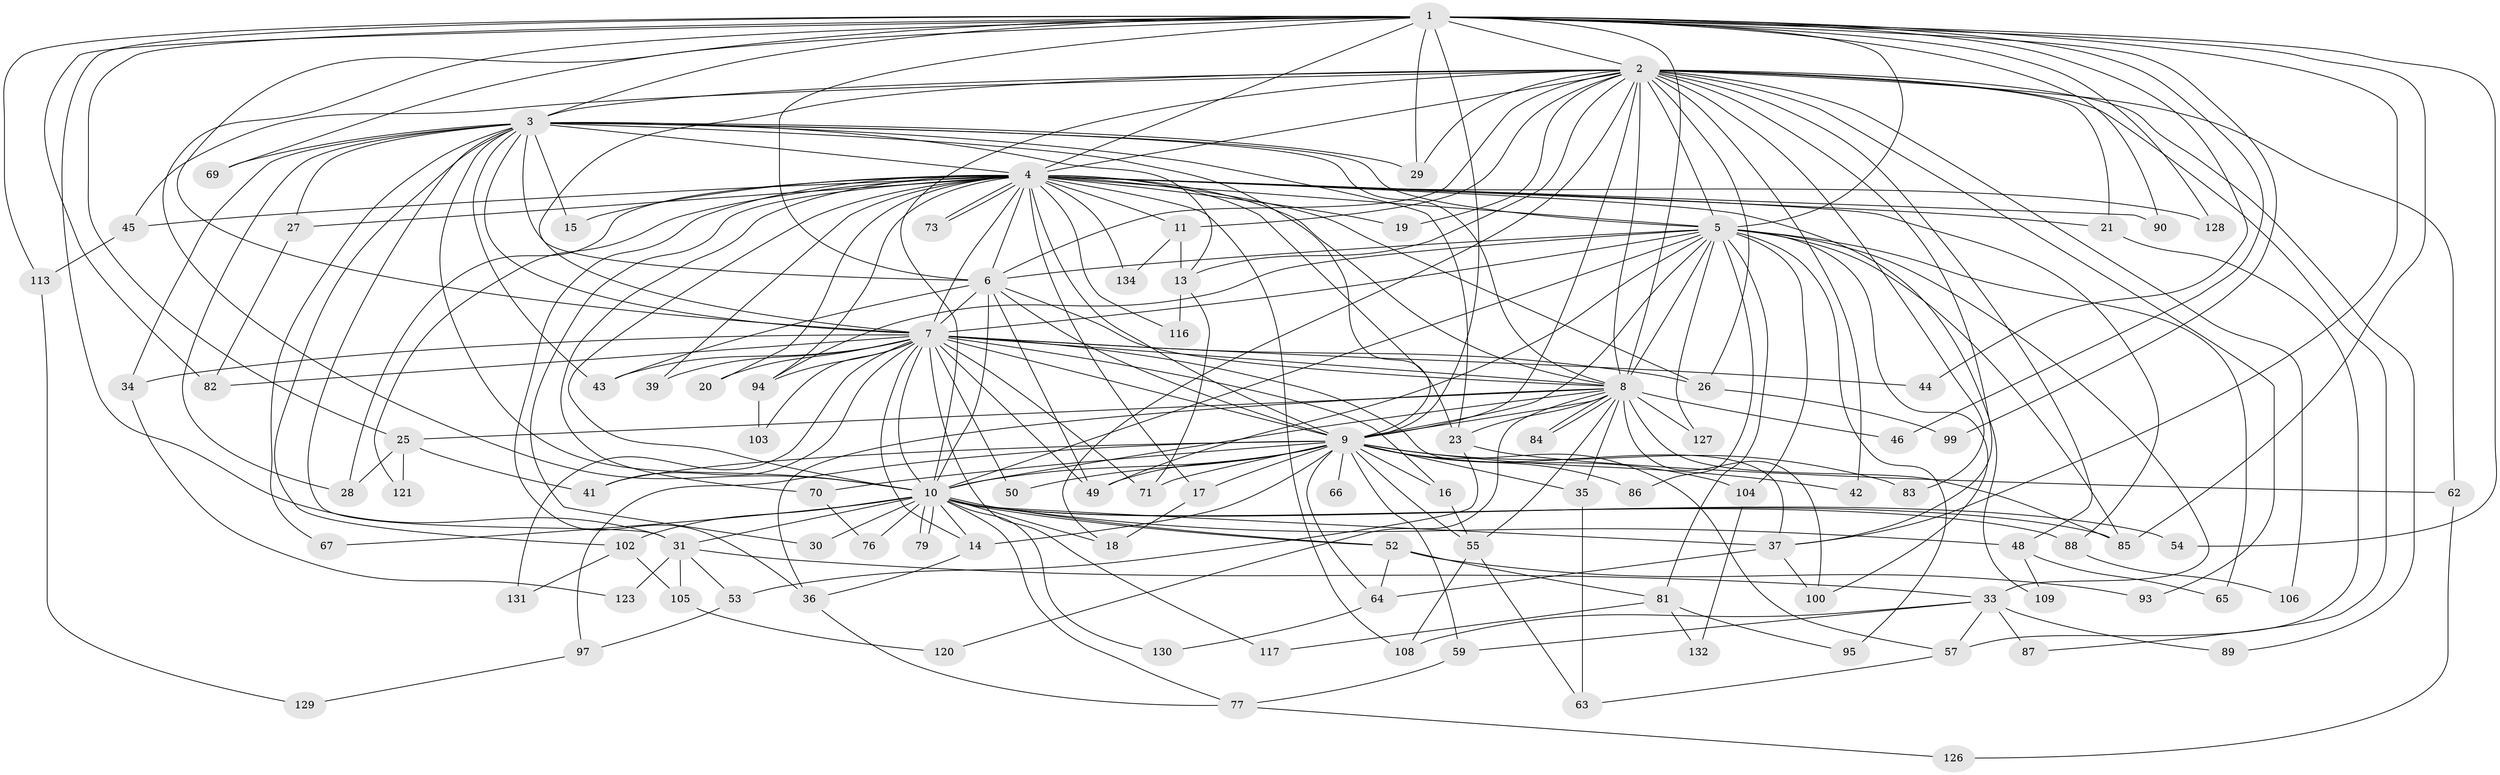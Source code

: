 // Generated by graph-tools (version 1.1) at 2025/51/02/27/25 19:51:49]
// undirected, 99 vertices, 249 edges
graph export_dot {
graph [start="1"]
  node [color=gray90,style=filled];
  1 [super="+107"];
  2 [super="+32"];
  3 [super="+12"];
  4 [super="+58"];
  5 [super="+74"];
  6 [super="+124"];
  7 [super="+98"];
  8 [super="+92"];
  9 [super="+47"];
  10 [super="+38"];
  11;
  13;
  14 [super="+56"];
  15;
  16 [super="+111"];
  17;
  18 [super="+22"];
  19;
  20;
  21;
  23 [super="+24"];
  25;
  26 [super="+78"];
  27;
  28 [super="+75"];
  29 [super="+72"];
  30;
  31 [super="+80"];
  33 [super="+40"];
  34;
  35;
  36 [super="+60"];
  37 [super="+51"];
  39;
  41 [super="+61"];
  42;
  43 [super="+96"];
  44;
  45;
  46;
  48;
  49;
  50;
  52;
  53;
  54;
  55 [super="+110"];
  57 [super="+115"];
  59;
  62;
  63 [super="+125"];
  64 [super="+68"];
  65;
  66;
  67;
  69;
  70 [super="+114"];
  71 [super="+118"];
  73;
  76;
  77 [super="+101"];
  79;
  81;
  82 [super="+112"];
  83;
  84;
  85 [super="+91"];
  86;
  87;
  88;
  89;
  90;
  93;
  94 [super="+122"];
  95;
  97;
  99;
  100 [super="+119"];
  102;
  103;
  104;
  105;
  106;
  108 [super="+133"];
  109;
  113;
  116;
  117;
  120;
  121;
  123;
  126;
  127;
  128;
  129;
  130;
  131;
  132;
  134;
  1 -- 2;
  1 -- 3;
  1 -- 4;
  1 -- 5;
  1 -- 6;
  1 -- 7;
  1 -- 8;
  1 -- 9;
  1 -- 10;
  1 -- 25;
  1 -- 31;
  1 -- 44;
  1 -- 46;
  1 -- 54;
  1 -- 69;
  1 -- 85;
  1 -- 90;
  1 -- 99;
  1 -- 113;
  1 -- 128;
  1 -- 82;
  1 -- 29;
  1 -- 37;
  2 -- 3;
  2 -- 4;
  2 -- 5;
  2 -- 6;
  2 -- 7;
  2 -- 8;
  2 -- 9;
  2 -- 10;
  2 -- 11;
  2 -- 18;
  2 -- 19;
  2 -- 21;
  2 -- 29;
  2 -- 37;
  2 -- 42;
  2 -- 45;
  2 -- 48;
  2 -- 62;
  2 -- 83;
  2 -- 87;
  2 -- 93;
  2 -- 106;
  2 -- 26;
  2 -- 89;
  2 -- 13;
  3 -- 4;
  3 -- 5;
  3 -- 6;
  3 -- 7 [weight=2];
  3 -- 8;
  3 -- 9 [weight=2];
  3 -- 10;
  3 -- 23;
  3 -- 27;
  3 -- 28;
  3 -- 29;
  3 -- 34;
  3 -- 43;
  3 -- 67;
  3 -- 69;
  3 -- 102;
  3 -- 15;
  3 -- 13;
  3 -- 31;
  4 -- 5 [weight=2];
  4 -- 6;
  4 -- 7;
  4 -- 8;
  4 -- 9;
  4 -- 10;
  4 -- 11;
  4 -- 15;
  4 -- 17;
  4 -- 19;
  4 -- 20;
  4 -- 21;
  4 -- 23;
  4 -- 26;
  4 -- 27;
  4 -- 30;
  4 -- 36;
  4 -- 39;
  4 -- 45;
  4 -- 70 [weight=2];
  4 -- 73;
  4 -- 73;
  4 -- 88;
  4 -- 90;
  4 -- 109;
  4 -- 121;
  4 -- 128;
  4 -- 134;
  4 -- 116;
  4 -- 108;
  4 -- 94;
  4 -- 28;
  5 -- 6;
  5 -- 7;
  5 -- 8;
  5 -- 9;
  5 -- 10;
  5 -- 33 [weight=2];
  5 -- 65;
  5 -- 81;
  5 -- 85;
  5 -- 94;
  5 -- 95;
  5 -- 104;
  5 -- 127;
  5 -- 49;
  5 -- 86;
  5 -- 100;
  6 -- 7;
  6 -- 8;
  6 -- 9;
  6 -- 10;
  6 -- 43;
  6 -- 49;
  7 -- 8;
  7 -- 9;
  7 -- 10;
  7 -- 14;
  7 -- 16 [weight=2];
  7 -- 20;
  7 -- 26;
  7 -- 34;
  7 -- 37 [weight=2];
  7 -- 39;
  7 -- 41;
  7 -- 44;
  7 -- 49;
  7 -- 50;
  7 -- 82;
  7 -- 94;
  7 -- 103;
  7 -- 117;
  7 -- 131;
  7 -- 71;
  7 -- 43;
  8 -- 9;
  8 -- 10;
  8 -- 25;
  8 -- 35;
  8 -- 46;
  8 -- 55;
  8 -- 84;
  8 -- 84;
  8 -- 100;
  8 -- 120;
  8 -- 127;
  8 -- 36;
  8 -- 23;
  8 -- 85;
  9 -- 10;
  9 -- 16;
  9 -- 17;
  9 -- 35;
  9 -- 41;
  9 -- 42;
  9 -- 49;
  9 -- 50;
  9 -- 57;
  9 -- 59;
  9 -- 66 [weight=2];
  9 -- 70;
  9 -- 71;
  9 -- 86;
  9 -- 97;
  9 -- 104;
  9 -- 64;
  9 -- 83;
  9 -- 14;
  9 -- 55;
  10 -- 14;
  10 -- 18;
  10 -- 30;
  10 -- 31;
  10 -- 48;
  10 -- 52;
  10 -- 52;
  10 -- 54;
  10 -- 67;
  10 -- 76;
  10 -- 77;
  10 -- 79;
  10 -- 79;
  10 -- 88;
  10 -- 102;
  10 -- 130;
  10 -- 37;
  10 -- 85;
  11 -- 13;
  11 -- 134;
  13 -- 71;
  13 -- 116;
  14 -- 36;
  16 -- 55;
  17 -- 18;
  21 -- 57;
  23 -- 53;
  23 -- 62;
  25 -- 28;
  25 -- 121;
  25 -- 41;
  26 -- 99;
  27 -- 82;
  31 -- 33;
  31 -- 53;
  31 -- 123;
  31 -- 105;
  33 -- 59;
  33 -- 89;
  33 -- 108;
  33 -- 87;
  33 -- 57;
  34 -- 123;
  35 -- 63;
  36 -- 77;
  37 -- 64;
  37 -- 100;
  45 -- 113;
  48 -- 65;
  48 -- 109;
  52 -- 64;
  52 -- 81;
  52 -- 93;
  53 -- 97;
  55 -- 63;
  55 -- 108;
  57 -- 63;
  59 -- 77;
  62 -- 126;
  64 -- 130;
  70 -- 76;
  77 -- 126;
  81 -- 95;
  81 -- 117;
  81 -- 132;
  88 -- 106;
  94 -- 103;
  97 -- 129;
  102 -- 105;
  102 -- 131;
  104 -- 132;
  105 -- 120;
  113 -- 129;
}
